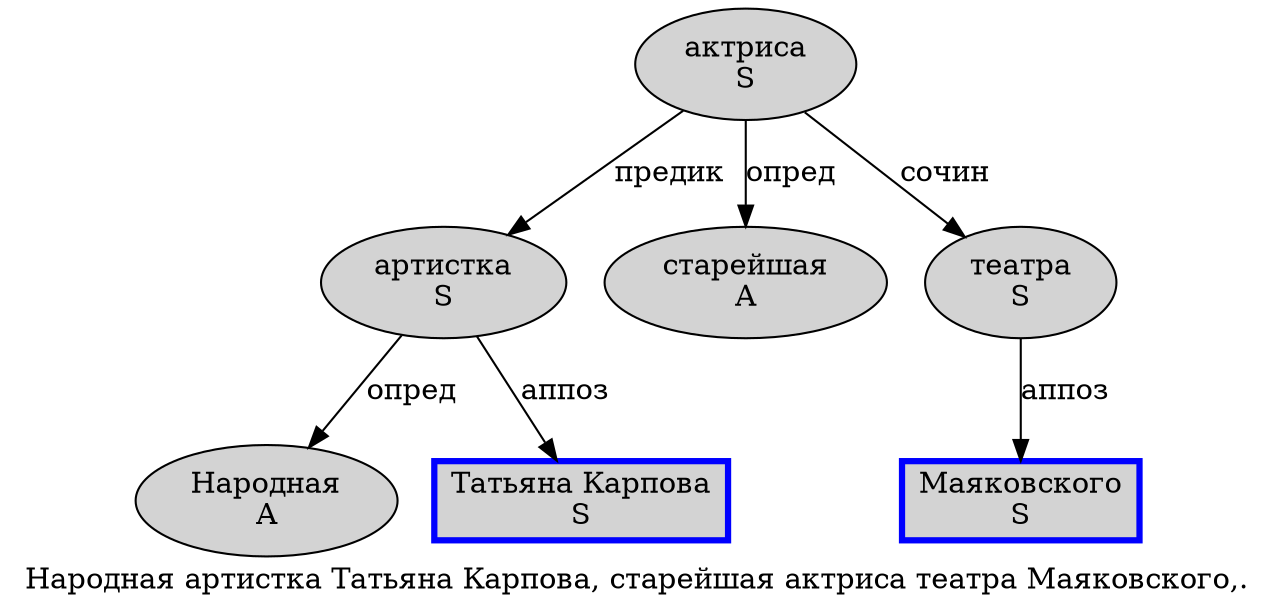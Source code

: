 digraph SENTENCE_1155 {
	graph [label="Народная артистка Татьяна Карпова, старейшая актриса театра Маяковского,."]
	node [style=filled]
		0 [label="Народная
A" color="" fillcolor=lightgray penwidth=1 shape=ellipse]
		1 [label="артистка
S" color="" fillcolor=lightgray penwidth=1 shape=ellipse]
		2 [label="Татьяна Карпова
S" color=blue fillcolor=lightgray penwidth=3 shape=box]
		4 [label="старейшая
A" color="" fillcolor=lightgray penwidth=1 shape=ellipse]
		5 [label="актриса
S" color="" fillcolor=lightgray penwidth=1 shape=ellipse]
		6 [label="театра
S" color="" fillcolor=lightgray penwidth=1 shape=ellipse]
		7 [label="Маяковского
S" color=blue fillcolor=lightgray penwidth=3 shape=box]
			6 -> 7 [label="аппоз"]
			1 -> 0 [label="опред"]
			1 -> 2 [label="аппоз"]
			5 -> 1 [label="предик"]
			5 -> 4 [label="опред"]
			5 -> 6 [label="сочин"]
}